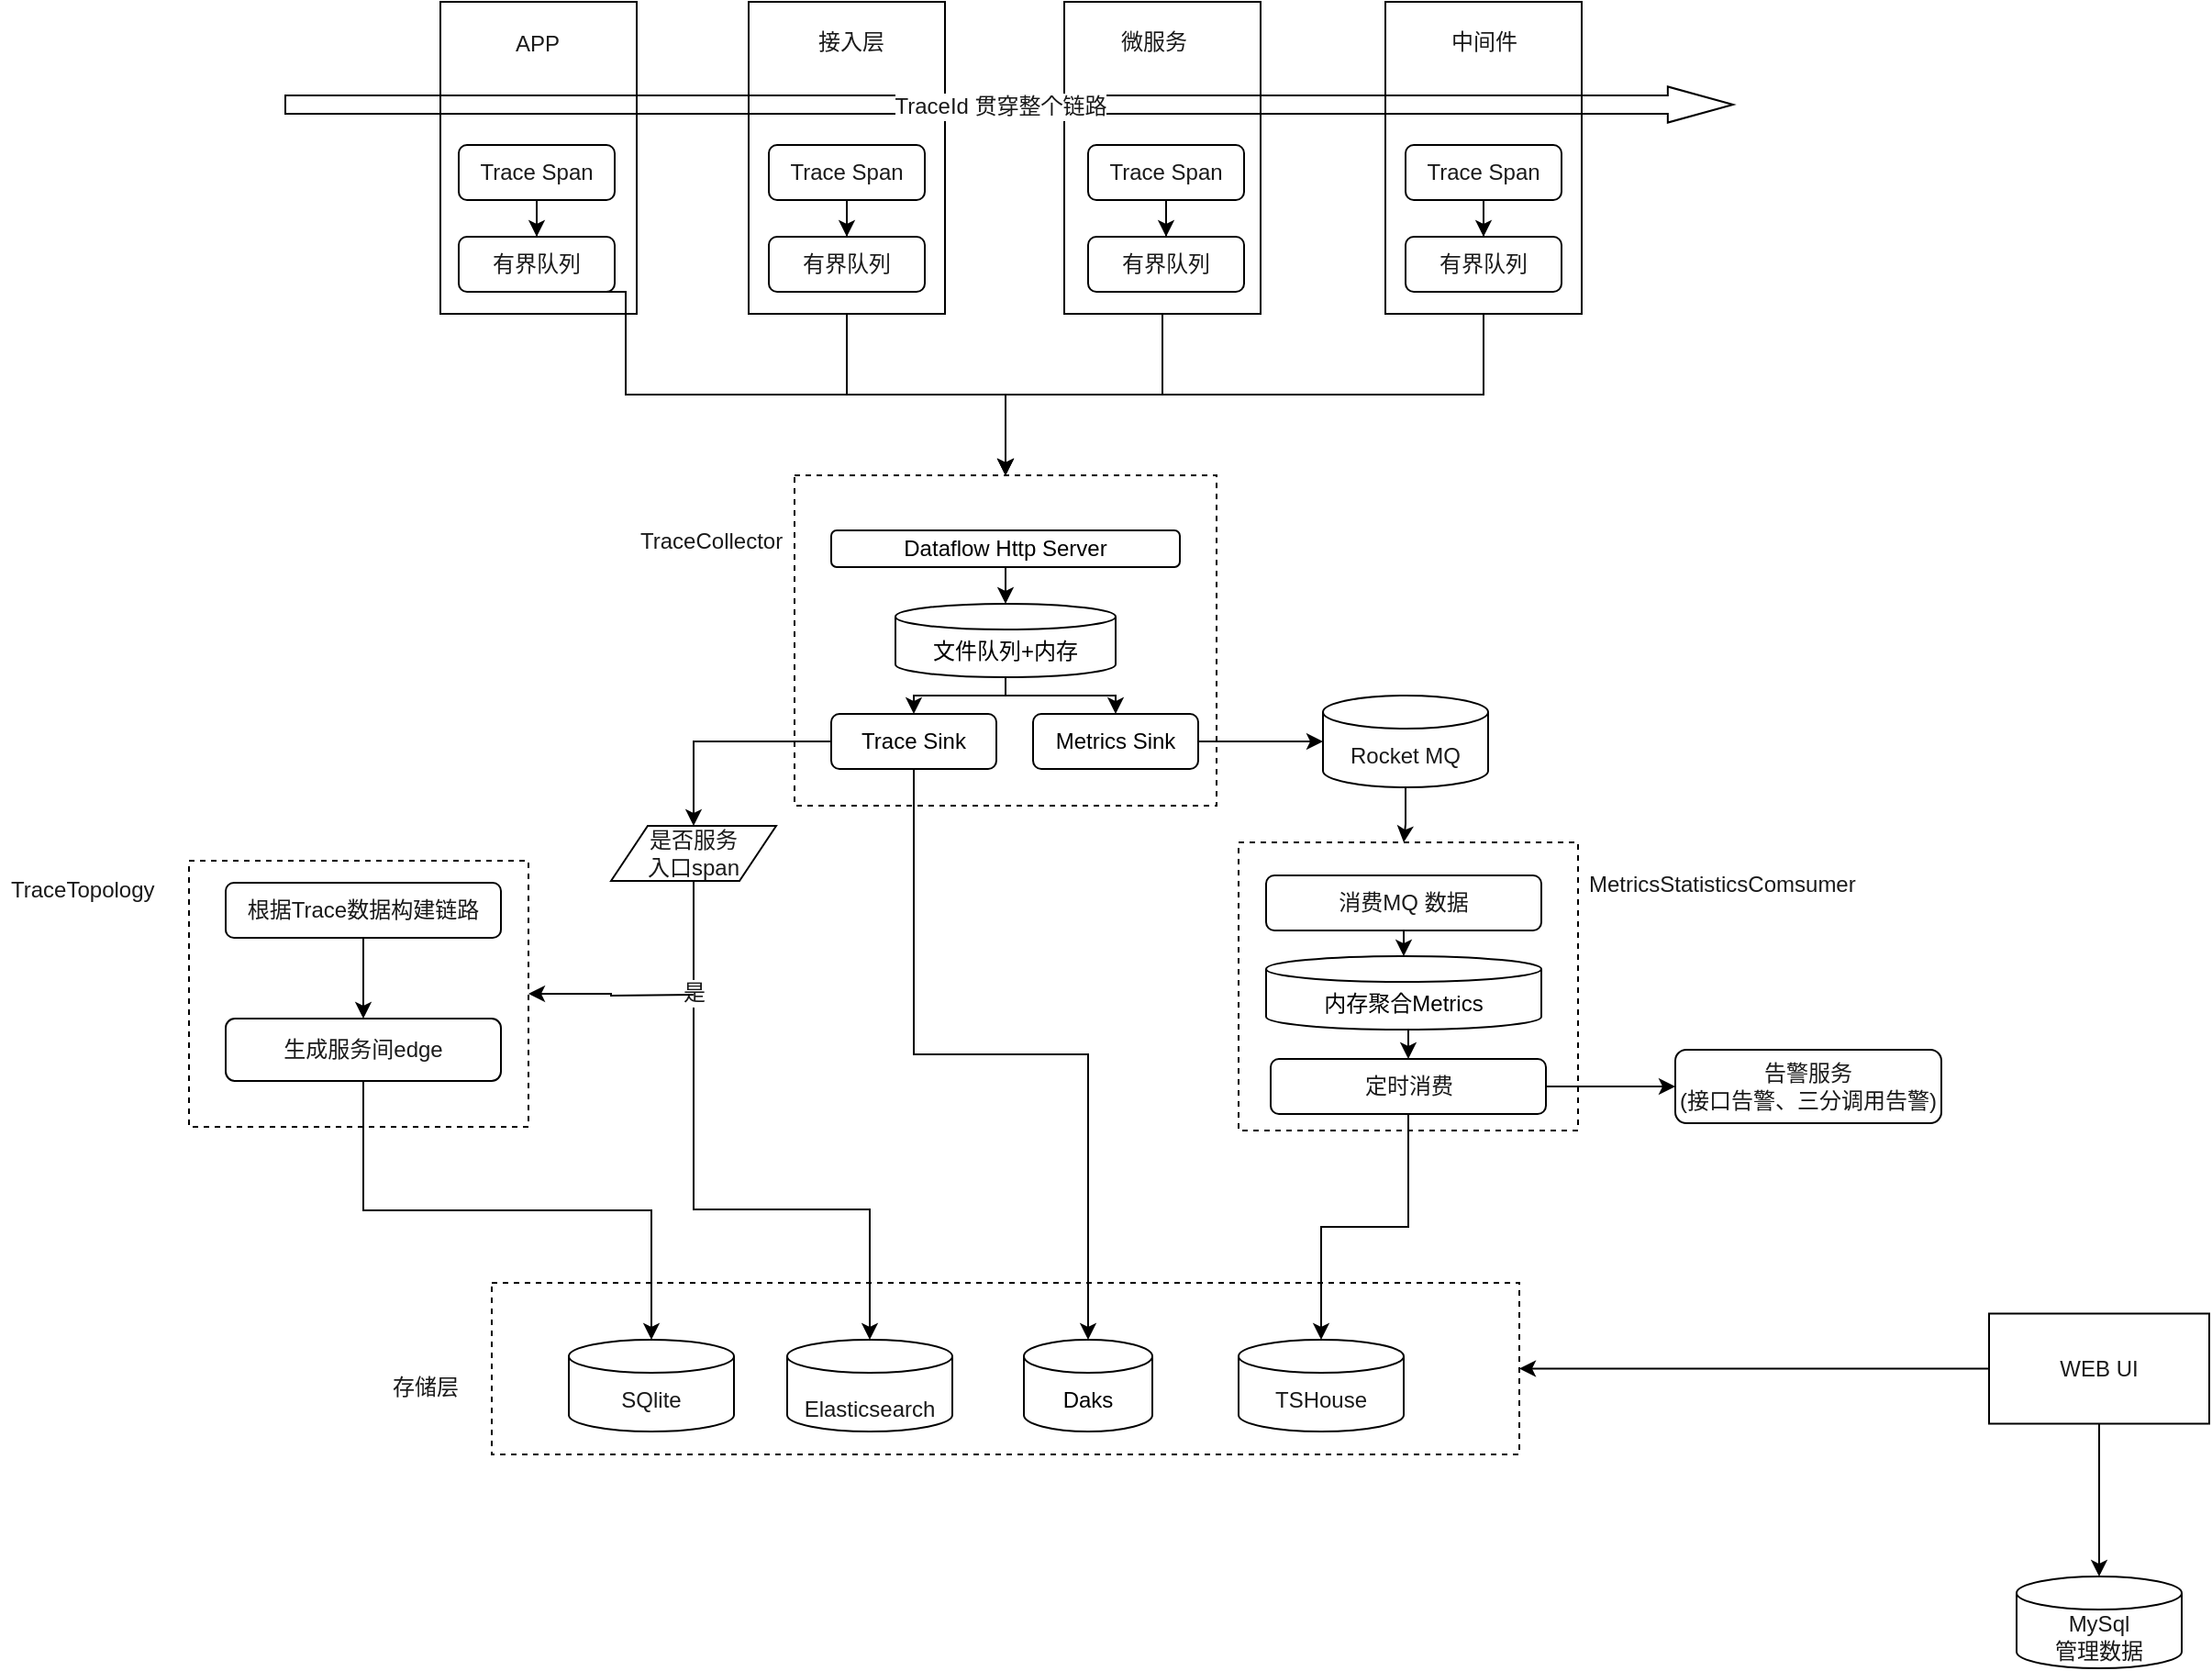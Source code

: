 <mxfile version="17.5.0" type="github">
  <diagram id="hKtjUMWqYmaZytrloHC0" name="Page-1">
    <mxGraphModel dx="1916" dy="1760" grid="1" gridSize="10" guides="1" tooltips="1" connect="1" arrows="1" fold="1" page="1" pageScale="1" pageWidth="827" pageHeight="1169" math="0" shadow="0">
      <root>
        <mxCell id="0" />
        <mxCell id="1" parent="0" />
        <mxCell id="lfIt66fBGC96BSfinq6W-38" value="" style="rounded=0;whiteSpace=wrap;html=1;fontFamily=Helvetica;fontSize=12;fontColor=#1A1A1A;dashed=1;fillColor=none;" vertex="1" parent="1">
          <mxGeometry x="-70" y="390" width="185" height="145" as="geometry" />
        </mxCell>
        <mxCell id="lfIt66fBGC96BSfinq6W-47" value="" style="rounded=0;whiteSpace=wrap;html=1;fontFamily=Helvetica;fontSize=12;fontColor=#1A1A1A;fillColor=none;dashed=1;" vertex="1" parent="1">
          <mxGeometry x="95" y="620" width="560" height="93.5" as="geometry" />
        </mxCell>
        <mxCell id="Rig4kMZpJOM9v_A4sQsr-1" value="" style="rounded=0;whiteSpace=wrap;html=1;dashed=1;fillColor=none;" parent="1" vertex="1">
          <mxGeometry x="260" y="180" width="230" height="180" as="geometry" />
        </mxCell>
        <mxCell id="lfIt66fBGC96BSfinq6W-7" style="edgeStyle=orthogonalEdgeStyle;rounded=0;orthogonalLoop=1;jettySize=auto;html=1;exitX=0.5;exitY=1;exitDx=0;exitDy=0;entryX=0.5;entryY=0;entryDx=0;entryDy=0;entryPerimeter=0;" edge="1" parent="1" source="lfIt66fBGC96BSfinq6W-1" target="lfIt66fBGC96BSfinq6W-2">
          <mxGeometry relative="1" as="geometry" />
        </mxCell>
        <mxCell id="lfIt66fBGC96BSfinq6W-1" value="Dataflow Http Server" style="rounded=1;whiteSpace=wrap;html=1;" vertex="1" parent="1">
          <mxGeometry x="280" y="210" width="190" height="20" as="geometry" />
        </mxCell>
        <mxCell id="lfIt66fBGC96BSfinq6W-8" style="edgeStyle=orthogonalEdgeStyle;rounded=0;orthogonalLoop=1;jettySize=auto;html=1;exitX=0.5;exitY=1;exitDx=0;exitDy=0;exitPerimeter=0;entryX=0.5;entryY=0;entryDx=0;entryDy=0;" edge="1" parent="1" source="lfIt66fBGC96BSfinq6W-2" target="lfIt66fBGC96BSfinq6W-3">
          <mxGeometry relative="1" as="geometry">
            <Array as="points">
              <mxPoint x="375" y="300" />
              <mxPoint x="325" y="300" />
            </Array>
          </mxGeometry>
        </mxCell>
        <mxCell id="lfIt66fBGC96BSfinq6W-9" style="edgeStyle=orthogonalEdgeStyle;rounded=0;orthogonalLoop=1;jettySize=auto;html=1;exitX=0.5;exitY=1;exitDx=0;exitDy=0;exitPerimeter=0;entryX=0.5;entryY=0;entryDx=0;entryDy=0;" edge="1" parent="1" source="lfIt66fBGC96BSfinq6W-2" target="lfIt66fBGC96BSfinq6W-4">
          <mxGeometry relative="1" as="geometry">
            <Array as="points">
              <mxPoint x="375" y="300" />
              <mxPoint x="435" y="300" />
            </Array>
          </mxGeometry>
        </mxCell>
        <mxCell id="lfIt66fBGC96BSfinq6W-2" value="文件队列+内存" style="shape=cylinder3;whiteSpace=wrap;html=1;boundedLbl=1;backgroundOutline=1;size=7;" vertex="1" parent="1">
          <mxGeometry x="315" y="250" width="120" height="40" as="geometry" />
        </mxCell>
        <mxCell id="lfIt66fBGC96BSfinq6W-14" style="edgeStyle=orthogonalEdgeStyle;rounded=0;orthogonalLoop=1;jettySize=auto;html=1;exitX=0;exitY=0.5;exitDx=0;exitDy=0;fontFamily=Helvetica;fontSize=12;fontColor=#1A1A1A;" edge="1" parent="1" source="lfIt66fBGC96BSfinq6W-3" target="lfIt66fBGC96BSfinq6W-11">
          <mxGeometry relative="1" as="geometry" />
        </mxCell>
        <mxCell id="lfIt66fBGC96BSfinq6W-37" style="edgeStyle=orthogonalEdgeStyle;rounded=0;orthogonalLoop=1;jettySize=auto;html=1;entryX=0.5;entryY=0;entryDx=0;entryDy=0;entryPerimeter=0;fontFamily=Helvetica;fontSize=12;fontColor=#1A1A1A;exitX=0.5;exitY=1;exitDx=0;exitDy=0;" edge="1" parent="1" source="lfIt66fBGC96BSfinq6W-3" target="lfIt66fBGC96BSfinq6W-5">
          <mxGeometry relative="1" as="geometry" />
        </mxCell>
        <mxCell id="lfIt66fBGC96BSfinq6W-3" value="Trace Sink" style="rounded=1;whiteSpace=wrap;html=1;" vertex="1" parent="1">
          <mxGeometry x="280" y="310" width="90" height="30" as="geometry" />
        </mxCell>
        <mxCell id="lfIt66fBGC96BSfinq6W-18" style="edgeStyle=orthogonalEdgeStyle;rounded=0;orthogonalLoop=1;jettySize=auto;html=1;exitX=1;exitY=0.5;exitDx=0;exitDy=0;entryX=0;entryY=0.5;entryDx=0;entryDy=0;entryPerimeter=0;fontFamily=Helvetica;fontSize=12;fontColor=#1A1A1A;" edge="1" parent="1" source="lfIt66fBGC96BSfinq6W-4" target="lfIt66fBGC96BSfinq6W-15">
          <mxGeometry relative="1" as="geometry" />
        </mxCell>
        <mxCell id="lfIt66fBGC96BSfinq6W-4" value="Metrics Sink" style="rounded=1;whiteSpace=wrap;html=1;" vertex="1" parent="1">
          <mxGeometry x="390" y="310" width="90" height="30" as="geometry" />
        </mxCell>
        <mxCell id="lfIt66fBGC96BSfinq6W-5" value="Daks" style="shape=cylinder3;whiteSpace=wrap;html=1;boundedLbl=1;backgroundOutline=1;size=9;" vertex="1" parent="1">
          <mxGeometry x="385" y="651" width="70" height="50" as="geometry" />
        </mxCell>
        <mxCell id="lfIt66fBGC96BSfinq6W-6" value="&lt;a href=&quot;https://www.elastic.co/cn/elasticsearch/&quot; target=&quot;_blank&quot; style=&quot;outline: 0px ; text-align: left ; background-color: rgb(255 , 255 , 255)&quot;&gt;&lt;h3 class=&quot;LC20lb MBeuO DKV0Md&quot; style=&quot;font-weight: normal ; margin: 0px 0px 3px ; padding: 10px 0px 0px ; line-height: 1.3 ; display: inline-block&quot;&gt;&lt;font style=&quot;font-size: 12px&quot; color=&quot;#1a1a1a&quot;&gt;Elasticsearch&lt;/font&gt;&lt;/h3&gt;&lt;/a&gt;" style="shape=cylinder3;whiteSpace=wrap;html=1;boundedLbl=1;backgroundOutline=1;size=9;" vertex="1" parent="1">
          <mxGeometry x="256" y="651" width="90" height="50" as="geometry" />
        </mxCell>
        <mxCell id="lfIt66fBGC96BSfinq6W-12" style="edgeStyle=orthogonalEdgeStyle;rounded=0;orthogonalLoop=1;jettySize=auto;html=1;entryX=0.5;entryY=0;entryDx=0;entryDy=0;entryPerimeter=0;fontFamily=Helvetica;fontSize=12;fontColor=#1A1A1A;" edge="1" parent="1" source="lfIt66fBGC96BSfinq6W-11" target="lfIt66fBGC96BSfinq6W-6">
          <mxGeometry relative="1" as="geometry">
            <Array as="points">
              <mxPoint x="205" y="580" />
            </Array>
          </mxGeometry>
        </mxCell>
        <mxCell id="lfIt66fBGC96BSfinq6W-13" value="是" style="edgeLabel;html=1;align=center;verticalAlign=middle;resizable=0;points=[];fontSize=12;fontFamily=Helvetica;fontColor=#1A1A1A;" vertex="1" connectable="0" parent="lfIt66fBGC96BSfinq6W-12">
          <mxGeometry x="-0.233" y="-2" relative="1" as="geometry">
            <mxPoint x="2" y="-72" as="offset" />
          </mxGeometry>
        </mxCell>
        <mxCell id="lfIt66fBGC96BSfinq6W-39" style="edgeStyle=orthogonalEdgeStyle;rounded=0;orthogonalLoop=1;jettySize=auto;html=1;entryX=1;entryY=0.5;entryDx=0;entryDy=0;fontFamily=Helvetica;fontSize=12;fontColor=#1A1A1A;" edge="1" parent="1" target="lfIt66fBGC96BSfinq6W-38">
          <mxGeometry relative="1" as="geometry">
            <mxPoint x="205" y="463" as="sourcePoint" />
          </mxGeometry>
        </mxCell>
        <mxCell id="lfIt66fBGC96BSfinq6W-11" value="是否服务&lt;br&gt;入口span" style="shape=parallelogram;perimeter=parallelogramPerimeter;whiteSpace=wrap;html=1;fixedSize=1;fontFamily=Helvetica;fontSize=12;fontColor=#1A1A1A;" vertex="1" parent="1">
          <mxGeometry x="160" y="371" width="90" height="30" as="geometry" />
        </mxCell>
        <mxCell id="lfIt66fBGC96BSfinq6W-15" value="&lt;font color=&quot;#1a1a1a&quot;&gt;Rocket MQ&lt;/font&gt;" style="shape=cylinder3;whiteSpace=wrap;html=1;boundedLbl=1;backgroundOutline=1;size=9;" vertex="1" parent="1">
          <mxGeometry x="548" y="300" width="90" height="50" as="geometry" />
        </mxCell>
        <mxCell id="lfIt66fBGC96BSfinq6W-29" style="edgeStyle=orthogonalEdgeStyle;rounded=0;orthogonalLoop=1;jettySize=auto;html=1;fontFamily=Helvetica;fontSize=12;fontColor=#1A1A1A;" edge="1" parent="1" source="lfIt66fBGC96BSfinq6W-26" target="lfIt66fBGC96BSfinq6W-27">
          <mxGeometry relative="1" as="geometry" />
        </mxCell>
        <mxCell id="lfIt66fBGC96BSfinq6W-16" value="" style="rounded=0;whiteSpace=wrap;html=1;fontFamily=Helvetica;fontSize=12;fontColor=#1A1A1A;dashed=1;fillColor=none;" vertex="1" parent="1">
          <mxGeometry x="502" y="380" width="185" height="157" as="geometry" />
        </mxCell>
        <mxCell id="lfIt66fBGC96BSfinq6W-17" value="TraceCollector" style="text;strokeColor=none;fillColor=none;align=left;verticalAlign=middle;spacingLeft=4;spacingRight=4;overflow=hidden;points=[[0,0.5],[1,0.5]];portConstraint=eastwest;rotatable=0;fontFamily=Helvetica;fontSize=12;fontColor=#1A1A1A;" vertex="1" parent="1">
          <mxGeometry x="170" y="200" width="90" height="30" as="geometry" />
        </mxCell>
        <mxCell id="lfIt66fBGC96BSfinq6W-19" value="MetricsStatisticsComsumer" style="text;strokeColor=none;fillColor=none;align=left;verticalAlign=middle;spacingLeft=4;spacingRight=4;overflow=hidden;points=[[0,0.5],[1,0.5]];portConstraint=eastwest;rotatable=0;fontFamily=Helvetica;fontSize=12;fontColor=#1A1A1A;" vertex="1" parent="1">
          <mxGeometry x="687" y="387" width="160" height="30" as="geometry" />
        </mxCell>
        <mxCell id="lfIt66fBGC96BSfinq6W-21" value="告警服务&lt;br&gt;(接口告警、三分调用告警)" style="rounded=1;whiteSpace=wrap;html=1;fontFamily=Helvetica;fontSize=12;fontColor=#1A1A1A;" vertex="1" parent="1">
          <mxGeometry x="740" y="493" width="145" height="40" as="geometry" />
        </mxCell>
        <mxCell id="lfIt66fBGC96BSfinq6W-68" style="edgeStyle=orthogonalEdgeStyle;rounded=0;orthogonalLoop=1;jettySize=auto;html=1;exitX=0.5;exitY=1;exitDx=0;exitDy=0;entryX=0.5;entryY=0;entryDx=0;entryDy=0;entryPerimeter=0;fontFamily=Helvetica;fontSize=12;fontColor=#1A1A1A;" edge="1" parent="1" source="lfIt66fBGC96BSfinq6W-22" target="lfIt66fBGC96BSfinq6W-25">
          <mxGeometry relative="1" as="geometry" />
        </mxCell>
        <mxCell id="lfIt66fBGC96BSfinq6W-22" value="消费MQ 数据" style="rounded=1;whiteSpace=wrap;html=1;fontFamily=Helvetica;fontSize=12;fontColor=#1A1A1A;" vertex="1" parent="1">
          <mxGeometry x="517" y="398" width="150" height="30" as="geometry" />
        </mxCell>
        <mxCell id="lfIt66fBGC96BSfinq6W-69" style="edgeStyle=orthogonalEdgeStyle;rounded=0;orthogonalLoop=1;jettySize=auto;html=1;exitX=0.5;exitY=1;exitDx=0;exitDy=0;exitPerimeter=0;entryX=0.5;entryY=0;entryDx=0;entryDy=0;fontFamily=Helvetica;fontSize=12;fontColor=#1A1A1A;" edge="1" parent="1" source="lfIt66fBGC96BSfinq6W-25" target="lfIt66fBGC96BSfinq6W-26">
          <mxGeometry relative="1" as="geometry" />
        </mxCell>
        <mxCell id="lfIt66fBGC96BSfinq6W-25" value="内存聚合Metrics" style="shape=cylinder3;whiteSpace=wrap;html=1;boundedLbl=1;backgroundOutline=1;size=7;" vertex="1" parent="1">
          <mxGeometry x="517" y="442" width="150" height="40" as="geometry" />
        </mxCell>
        <mxCell id="lfIt66fBGC96BSfinq6W-34" style="edgeStyle=orthogonalEdgeStyle;rounded=0;orthogonalLoop=1;jettySize=auto;html=1;entryX=0;entryY=0.5;entryDx=0;entryDy=0;fontFamily=Helvetica;fontSize=12;fontColor=#1A1A1A;" edge="1" parent="1" source="lfIt66fBGC96BSfinq6W-26" target="lfIt66fBGC96BSfinq6W-21">
          <mxGeometry relative="1" as="geometry" />
        </mxCell>
        <mxCell id="lfIt66fBGC96BSfinq6W-26" value="定时消费" style="rounded=1;whiteSpace=wrap;html=1;fontFamily=Helvetica;fontSize=12;fontColor=#1A1A1A;" vertex="1" parent="1">
          <mxGeometry x="519.5" y="498" width="150" height="30" as="geometry" />
        </mxCell>
        <mxCell id="lfIt66fBGC96BSfinq6W-27" value="&lt;font color=&quot;#1a1a1a&quot;&gt;TSHouse&lt;/font&gt;" style="shape=cylinder3;whiteSpace=wrap;html=1;boundedLbl=1;backgroundOutline=1;size=9;fillColor=default;" vertex="1" parent="1">
          <mxGeometry x="502" y="651" width="90" height="50" as="geometry" />
        </mxCell>
        <mxCell id="lfIt66fBGC96BSfinq6W-46" style="edgeStyle=orthogonalEdgeStyle;rounded=0;orthogonalLoop=1;jettySize=auto;html=1;exitX=0.5;exitY=1;exitDx=0;exitDy=0;entryX=0.5;entryY=0;entryDx=0;entryDy=0;entryPerimeter=0;fontFamily=Helvetica;fontSize=12;fontColor=#1A1A1A;" edge="1" parent="1" source="lfIt66fBGC96BSfinq6W-43" target="lfIt66fBGC96BSfinq6W-45">
          <mxGeometry relative="1" as="geometry" />
        </mxCell>
        <mxCell id="lfIt66fBGC96BSfinq6W-40" value="TraceTopology" style="text;strokeColor=none;fillColor=none;align=left;verticalAlign=middle;spacingLeft=4;spacingRight=4;overflow=hidden;points=[[0,0.5],[1,0.5]];portConstraint=eastwest;rotatable=0;fontFamily=Helvetica;fontSize=12;fontColor=#1A1A1A;" vertex="1" parent="1">
          <mxGeometry x="-173" y="390" width="90" height="30" as="geometry" />
        </mxCell>
        <mxCell id="lfIt66fBGC96BSfinq6W-44" style="edgeStyle=orthogonalEdgeStyle;rounded=0;orthogonalLoop=1;jettySize=auto;html=1;exitX=0.5;exitY=1;exitDx=0;exitDy=0;fontFamily=Helvetica;fontSize=12;fontColor=#1A1A1A;" edge="1" parent="1" source="lfIt66fBGC96BSfinq6W-42" target="lfIt66fBGC96BSfinq6W-43">
          <mxGeometry relative="1" as="geometry" />
        </mxCell>
        <mxCell id="lfIt66fBGC96BSfinq6W-42" value="根据Trace数据构建链路" style="rounded=1;whiteSpace=wrap;html=1;fontFamily=Helvetica;fontSize=12;fontColor=#1A1A1A;fillColor=default;" vertex="1" parent="1">
          <mxGeometry x="-50" y="402" width="150" height="30" as="geometry" />
        </mxCell>
        <mxCell id="lfIt66fBGC96BSfinq6W-43" value="生成服务间edge&lt;span style=&quot;color: rgba(0 , 0 , 0 , 0) ; font-family: monospace ; font-size: 0px&quot;&gt;%3CmxGraphModel%3E%3Croot%3E%3CmxCell%20id%3D%220%22%2F%3E%3CmxCell%20id%3D%221%22%20parent%3D%220%22%2F%3E%3CmxCell%20id%3D%222%22%20value%3D%22TraceCollector%22%20style%3D%22text%3BstrokeColor%3Dnone%3BfillColor%3Dnone%3Balign%3Dleft%3BverticalAlign%3Dmiddle%3BspacingLeft%3D4%3BspacingRight%3D4%3Boverflow%3Dhidden%3Bpoints%3D%5B%5B0%2C0.5%5D%2C%5B1%2C0.5%5D%5D%3BportConstraint%3Deastwest%3Brotatable%3D0%3BfontFamily%3DHelvetica%3BfontSize%3D12%3BfontColor%3D%231A1A1A%3B%22%20vertex%3D%221%22%20parent%3D%221%22%3E%3CmxGeometry%20x%3D%22170%22%20y%3D%22200%22%20width%3D%2290%22%20height%3D%2230%22%20as%3D%22geometry%22%2F%3E%3C%2FmxCell%3E%3C%2Froot%3E%3C%2FmxGraphModel%3E&lt;/span&gt;" style="rounded=1;whiteSpace=wrap;html=1;fontFamily=Helvetica;fontSize=12;fontColor=#1A1A1A;fillColor=default;" vertex="1" parent="1">
          <mxGeometry x="-50" y="476" width="150" height="34" as="geometry" />
        </mxCell>
        <mxCell id="lfIt66fBGC96BSfinq6W-45" value="&lt;font color=&quot;#1a1a1a&quot;&gt;SQlite&lt;/font&gt;" style="shape=cylinder3;whiteSpace=wrap;html=1;boundedLbl=1;backgroundOutline=1;size=9;" vertex="1" parent="1">
          <mxGeometry x="137" y="651" width="90" height="50" as="geometry" />
        </mxCell>
        <mxCell id="lfIt66fBGC96BSfinq6W-48" value="存储层" style="text;strokeColor=none;fillColor=none;align=left;verticalAlign=middle;spacingLeft=4;spacingRight=4;overflow=hidden;points=[[0,0.5],[1,0.5]];portConstraint=eastwest;rotatable=0;fontFamily=Helvetica;fontSize=12;fontColor=#1A1A1A;" vertex="1" parent="1">
          <mxGeometry x="35" y="661" width="90" height="30" as="geometry" />
        </mxCell>
        <mxCell id="lfIt66fBGC96BSfinq6W-51" style="edgeStyle=orthogonalEdgeStyle;rounded=0;orthogonalLoop=1;jettySize=auto;html=1;entryX=1;entryY=0.5;entryDx=0;entryDy=0;fontFamily=Helvetica;fontSize=12;fontColor=#1A1A1A;" edge="1" parent="1" source="lfIt66fBGC96BSfinq6W-50" target="lfIt66fBGC96BSfinq6W-47">
          <mxGeometry relative="1" as="geometry" />
        </mxCell>
        <mxCell id="lfIt66fBGC96BSfinq6W-53" style="edgeStyle=orthogonalEdgeStyle;rounded=0;orthogonalLoop=1;jettySize=auto;html=1;exitX=0.5;exitY=1;exitDx=0;exitDy=0;entryX=0.5;entryY=0;entryDx=0;entryDy=0;entryPerimeter=0;fontFamily=Helvetica;fontSize=12;fontColor=#1A1A1A;" edge="1" parent="1" source="lfIt66fBGC96BSfinq6W-50" target="lfIt66fBGC96BSfinq6W-52">
          <mxGeometry relative="1" as="geometry" />
        </mxCell>
        <mxCell id="lfIt66fBGC96BSfinq6W-50" value="WEB UI" style="rounded=0;whiteSpace=wrap;html=1;fontFamily=Helvetica;fontSize=12;fontColor=#1A1A1A;fillColor=default;" vertex="1" parent="1">
          <mxGeometry x="911" y="636.75" width="120" height="60" as="geometry" />
        </mxCell>
        <mxCell id="lfIt66fBGC96BSfinq6W-52" value="&lt;font color=&quot;#1a1a1a&quot;&gt;MySql&lt;br&gt;管理数据&lt;br&gt;&lt;/font&gt;" style="shape=cylinder3;whiteSpace=wrap;html=1;boundedLbl=1;backgroundOutline=1;size=9;fillColor=default;" vertex="1" parent="1">
          <mxGeometry x="926" y="780" width="90" height="50" as="geometry" />
        </mxCell>
        <mxCell id="lfIt66fBGC96BSfinq6W-32" style="edgeStyle=orthogonalEdgeStyle;rounded=0;orthogonalLoop=1;jettySize=auto;html=1;fontFamily=Helvetica;fontSize=12;fontColor=#1A1A1A;" edge="1" parent="1" source="lfIt66fBGC96BSfinq6W-15">
          <mxGeometry relative="1" as="geometry">
            <mxPoint x="592" y="380" as="targetPoint" />
          </mxGeometry>
        </mxCell>
        <mxCell id="lfIt66fBGC96BSfinq6W-55" value="" style="rounded=0;whiteSpace=wrap;html=1;fontFamily=Helvetica;fontSize=12;fontColor=#1A1A1A;fillColor=none;" vertex="1" parent="1">
          <mxGeometry x="67" y="-78" width="107" height="170" as="geometry" />
        </mxCell>
        <mxCell id="lfIt66fBGC96BSfinq6W-81" style="edgeStyle=orthogonalEdgeStyle;rounded=0;orthogonalLoop=1;jettySize=auto;html=1;exitX=0.5;exitY=1;exitDx=0;exitDy=0;entryX=0.5;entryY=0;entryDx=0;entryDy=0;fontFamily=Helvetica;fontSize=12;fontColor=#1A1A1A;" edge="1" parent="1" source="lfIt66fBGC96BSfinq6W-56" target="Rig4kMZpJOM9v_A4sQsr-1">
          <mxGeometry relative="1" as="geometry" />
        </mxCell>
        <mxCell id="lfIt66fBGC96BSfinq6W-56" value="" style="rounded=0;whiteSpace=wrap;html=1;fontFamily=Helvetica;fontSize=12;fontColor=#1A1A1A;fillColor=none;" vertex="1" parent="1">
          <mxGeometry x="235" y="-78" width="107" height="170" as="geometry" />
        </mxCell>
        <mxCell id="lfIt66fBGC96BSfinq6W-57" value="" style="rounded=0;whiteSpace=wrap;html=1;fontFamily=Helvetica;fontSize=12;fontColor=#1A1A1A;fillColor=none;" vertex="1" parent="1">
          <mxGeometry x="407" y="-78" width="107" height="170" as="geometry" />
        </mxCell>
        <mxCell id="lfIt66fBGC96BSfinq6W-84" style="edgeStyle=orthogonalEdgeStyle;rounded=0;orthogonalLoop=1;jettySize=auto;html=1;fontFamily=Helvetica;fontSize=12;fontColor=#1A1A1A;exitX=0.5;exitY=1;exitDx=0;exitDy=0;" edge="1" parent="1" source="lfIt66fBGC96BSfinq6W-58" target="Rig4kMZpJOM9v_A4sQsr-1">
          <mxGeometry relative="1" as="geometry" />
        </mxCell>
        <mxCell id="lfIt66fBGC96BSfinq6W-58" value="" style="rounded=0;whiteSpace=wrap;html=1;fontFamily=Helvetica;fontSize=12;fontColor=#1A1A1A;fillColor=none;" vertex="1" parent="1">
          <mxGeometry x="582" y="-78" width="107" height="170" as="geometry" />
        </mxCell>
        <mxCell id="lfIt66fBGC96BSfinq6W-59" value="APP" style="text;strokeColor=none;fillColor=none;align=left;verticalAlign=middle;spacingLeft=4;spacingRight=4;overflow=hidden;points=[[0,0.5],[1,0.5]];portConstraint=eastwest;rotatable=0;fontFamily=Helvetica;fontSize=12;fontColor=#1A1A1A;" vertex="1" parent="1">
          <mxGeometry x="102" y="-71" width="90" height="30" as="geometry" />
        </mxCell>
        <mxCell id="lfIt66fBGC96BSfinq6W-60" value="接入层" style="text;strokeColor=none;fillColor=none;align=left;verticalAlign=middle;spacingLeft=4;spacingRight=4;overflow=hidden;points=[[0,0.5],[1,0.5]];portConstraint=eastwest;rotatable=0;fontFamily=Helvetica;fontSize=12;fontColor=#1A1A1A;" vertex="1" parent="1">
          <mxGeometry x="267" y="-72" width="90" height="30" as="geometry" />
        </mxCell>
        <mxCell id="lfIt66fBGC96BSfinq6W-62" value="微服务" style="text;strokeColor=none;fillColor=none;align=left;verticalAlign=middle;spacingLeft=4;spacingRight=4;overflow=hidden;points=[[0,0.5],[1,0.5]];portConstraint=eastwest;rotatable=0;fontFamily=Helvetica;fontSize=12;fontColor=#1A1A1A;" vertex="1" parent="1">
          <mxGeometry x="432" y="-72" width="90" height="30" as="geometry" />
        </mxCell>
        <mxCell id="lfIt66fBGC96BSfinq6W-63" value="中间件" style="text;strokeColor=none;fillColor=none;align=left;verticalAlign=middle;spacingLeft=4;spacingRight=4;overflow=hidden;points=[[0,0.5],[1,0.5]];portConstraint=eastwest;rotatable=0;fontFamily=Helvetica;fontSize=12;fontColor=#1A1A1A;" vertex="1" parent="1">
          <mxGeometry x="612" y="-72" width="90" height="30" as="geometry" />
        </mxCell>
        <mxCell id="lfIt66fBGC96BSfinq6W-64" value="" style="shape=flexArrow;endArrow=classic;html=1;rounded=0;fontFamily=Helvetica;fontSize=12;fontColor=#1A1A1A;endWidth=8.571;endSize=11.529;" edge="1" parent="1">
          <mxGeometry width="50" height="50" relative="1" as="geometry">
            <mxPoint x="-18" y="-22" as="sourcePoint" />
            <mxPoint x="772" y="-22" as="targetPoint" />
          </mxGeometry>
        </mxCell>
        <mxCell id="lfIt66fBGC96BSfinq6W-65" value="TraceId 贯穿整个链路" style="edgeLabel;html=1;align=center;verticalAlign=middle;resizable=0;points=[];fontSize=12;fontFamily=Helvetica;fontColor=#1A1A1A;" vertex="1" connectable="0" parent="lfIt66fBGC96BSfinq6W-64">
          <mxGeometry x="-0.277" y="-1" relative="1" as="geometry">
            <mxPoint x="104" as="offset" />
          </mxGeometry>
        </mxCell>
        <mxCell id="lfIt66fBGC96BSfinq6W-70" style="edgeStyle=orthogonalEdgeStyle;rounded=0;orthogonalLoop=1;jettySize=auto;html=1;exitX=0.5;exitY=1;exitDx=0;exitDy=0;fontFamily=Helvetica;fontSize=12;fontColor=#1A1A1A;" edge="1" parent="1" source="lfIt66fBGC96BSfinq6W-66" target="lfIt66fBGC96BSfinq6W-67">
          <mxGeometry relative="1" as="geometry" />
        </mxCell>
        <mxCell id="lfIt66fBGC96BSfinq6W-66" value="Trace Span" style="rounded=1;whiteSpace=wrap;html=1;fontFamily=Helvetica;fontSize=12;fontColor=#1A1A1A;fillColor=none;" vertex="1" parent="1">
          <mxGeometry x="77" width="85" height="30" as="geometry" />
        </mxCell>
        <mxCell id="lfIt66fBGC96BSfinq6W-71" style="edgeStyle=orthogonalEdgeStyle;rounded=0;orthogonalLoop=1;jettySize=auto;html=1;exitX=0.5;exitY=1;exitDx=0;exitDy=0;entryX=0.5;entryY=0;entryDx=0;entryDy=0;fontFamily=Helvetica;fontSize=12;fontColor=#1A1A1A;" edge="1" parent="1" source="lfIt66fBGC96BSfinq6W-67" target="Rig4kMZpJOM9v_A4sQsr-1">
          <mxGeometry relative="1" as="geometry">
            <Array as="points">
              <mxPoint x="168" y="136" />
              <mxPoint x="375" y="136" />
            </Array>
          </mxGeometry>
        </mxCell>
        <mxCell id="lfIt66fBGC96BSfinq6W-67" value="有界队列" style="rounded=1;whiteSpace=wrap;html=1;fontFamily=Helvetica;fontSize=12;fontColor=#1A1A1A;fillColor=none;" vertex="1" parent="1">
          <mxGeometry x="77" y="50" width="85" height="30" as="geometry" />
        </mxCell>
        <mxCell id="lfIt66fBGC96BSfinq6W-72" style="edgeStyle=orthogonalEdgeStyle;rounded=0;orthogonalLoop=1;jettySize=auto;html=1;exitX=0.5;exitY=1;exitDx=0;exitDy=0;fontFamily=Helvetica;fontSize=12;fontColor=#1A1A1A;" edge="1" parent="1" source="lfIt66fBGC96BSfinq6W-73" target="lfIt66fBGC96BSfinq6W-74">
          <mxGeometry relative="1" as="geometry" />
        </mxCell>
        <mxCell id="lfIt66fBGC96BSfinq6W-73" value="Trace Span" style="rounded=1;whiteSpace=wrap;html=1;fontFamily=Helvetica;fontSize=12;fontColor=#1A1A1A;fillColor=none;" vertex="1" parent="1">
          <mxGeometry x="246" width="85" height="30" as="geometry" />
        </mxCell>
        <mxCell id="lfIt66fBGC96BSfinq6W-74" value="有界队列" style="rounded=1;whiteSpace=wrap;html=1;fontFamily=Helvetica;fontSize=12;fontColor=#1A1A1A;fillColor=none;" vertex="1" parent="1">
          <mxGeometry x="246" y="50" width="85" height="30" as="geometry" />
        </mxCell>
        <mxCell id="lfIt66fBGC96BSfinq6W-75" style="edgeStyle=orthogonalEdgeStyle;rounded=0;orthogonalLoop=1;jettySize=auto;html=1;exitX=0.5;exitY=1;exitDx=0;exitDy=0;fontFamily=Helvetica;fontSize=12;fontColor=#1A1A1A;" edge="1" parent="1" source="lfIt66fBGC96BSfinq6W-76" target="lfIt66fBGC96BSfinq6W-77">
          <mxGeometry relative="1" as="geometry" />
        </mxCell>
        <mxCell id="lfIt66fBGC96BSfinq6W-76" value="Trace Span" style="rounded=1;whiteSpace=wrap;html=1;fontFamily=Helvetica;fontSize=12;fontColor=#1A1A1A;fillColor=none;" vertex="1" parent="1">
          <mxGeometry x="420" width="85" height="30" as="geometry" />
        </mxCell>
        <mxCell id="lfIt66fBGC96BSfinq6W-82" style="edgeStyle=orthogonalEdgeStyle;rounded=0;orthogonalLoop=1;jettySize=auto;html=1;fontFamily=Helvetica;fontSize=12;fontColor=#1A1A1A;exitX=0.5;exitY=1;exitDx=0;exitDy=0;entryX=0.5;entryY=0;entryDx=0;entryDy=0;" edge="1" parent="1" source="lfIt66fBGC96BSfinq6W-57" target="Rig4kMZpJOM9v_A4sQsr-1">
          <mxGeometry relative="1" as="geometry">
            <mxPoint x="370" y="180.0" as="targetPoint" />
          </mxGeometry>
        </mxCell>
        <mxCell id="lfIt66fBGC96BSfinq6W-77" value="有界队列" style="rounded=1;whiteSpace=wrap;html=1;fontFamily=Helvetica;fontSize=12;fontColor=#1A1A1A;fillColor=none;" vertex="1" parent="1">
          <mxGeometry x="420" y="50" width="85" height="30" as="geometry" />
        </mxCell>
        <mxCell id="lfIt66fBGC96BSfinq6W-78" style="edgeStyle=orthogonalEdgeStyle;rounded=0;orthogonalLoop=1;jettySize=auto;html=1;exitX=0.5;exitY=1;exitDx=0;exitDy=0;fontFamily=Helvetica;fontSize=12;fontColor=#1A1A1A;" edge="1" parent="1" source="lfIt66fBGC96BSfinq6W-79" target="lfIt66fBGC96BSfinq6W-80">
          <mxGeometry relative="1" as="geometry" />
        </mxCell>
        <mxCell id="lfIt66fBGC96BSfinq6W-79" value="Trace Span" style="rounded=1;whiteSpace=wrap;html=1;fontFamily=Helvetica;fontSize=12;fontColor=#1A1A1A;fillColor=none;" vertex="1" parent="1">
          <mxGeometry x="593" width="85" height="30" as="geometry" />
        </mxCell>
        <mxCell id="lfIt66fBGC96BSfinq6W-80" value="有界队列" style="rounded=1;whiteSpace=wrap;html=1;fontFamily=Helvetica;fontSize=12;fontColor=#1A1A1A;fillColor=none;" vertex="1" parent="1">
          <mxGeometry x="593" y="50" width="85" height="30" as="geometry" />
        </mxCell>
      </root>
    </mxGraphModel>
  </diagram>
</mxfile>
